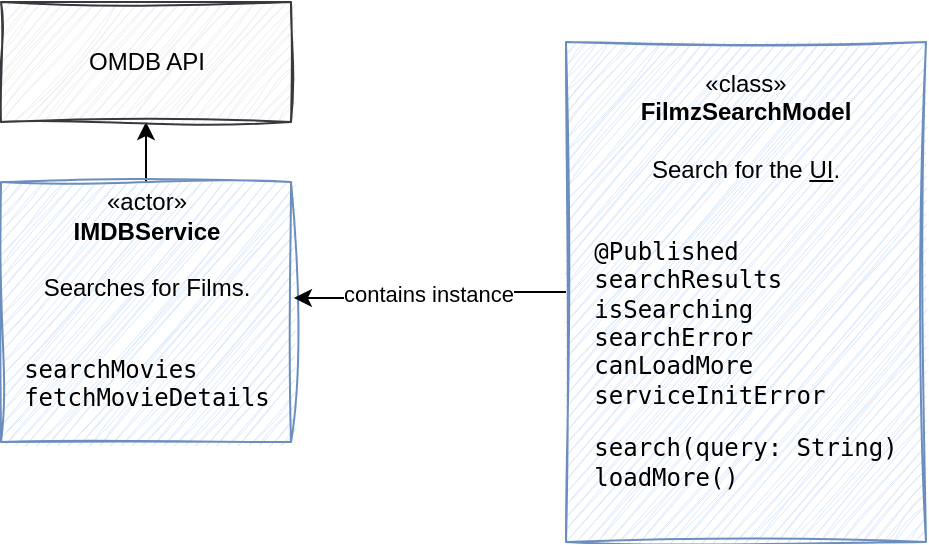 <mxfile version="26.0.16">
  <diagram name="Page-1" id="fC8uANzK3IzWBaoVTia8">
    <mxGraphModel dx="377" dy="822" grid="1" gridSize="10" guides="1" tooltips="1" connect="1" arrows="1" fold="1" page="1" pageScale="1" pageWidth="827" pageHeight="1169" math="0" shadow="0">
      <root>
        <mxCell id="0" />
        <mxCell id="1" parent="0" />
        <mxCell id="79tB9wOlwjXWK_jmAb76-2" style="edgeStyle=orthogonalEdgeStyle;rounded=0;orthogonalLoop=1;jettySize=auto;html=1;entryX=0.5;entryY=1;entryDx=0;entryDy=0;" parent="1" source="ugGi5KEEK_lPGR_BiLdL-1" target="79tB9wOlwjXWK_jmAb76-1" edge="1">
          <mxGeometry relative="1" as="geometry" />
        </mxCell>
        <mxCell id="ugGi5KEEK_lPGR_BiLdL-1" value="&lt;div&gt;«actor»&lt;br&gt;&lt;/div&gt;&lt;b&gt;IMDBService&lt;/b&gt;&lt;div&gt;&lt;br&gt;&lt;/div&gt;&lt;div&gt;Searches for Films.&lt;/div&gt;&lt;div&gt;&lt;br&gt;&lt;/div&gt;&lt;pre style=&quot;text-align: left;&quot;&gt;&lt;span style=&quot;background-color: transparent; color: light-dark(rgb(0, 0, 0), rgb(255, 255, 255));&quot;&gt;searchMovies&lt;br&gt;&lt;/span&gt;&lt;span style=&quot;background-color: transparent; color: light-dark(rgb(0, 0, 0), rgb(255, 255, 255));&quot;&gt;fetchMovieDetails&lt;/span&gt;&lt;/pre&gt;" style="rounded=0;whiteSpace=wrap;html=1;sketch=1;curveFitting=1;jiggle=2;fillColor=#dae8fc;strokeColor=#6c8ebf;" parent="1" vertex="1">
          <mxGeometry x="157.5" y="200" width="145" height="130" as="geometry" />
        </mxCell>
        <mxCell id="79tB9wOlwjXWK_jmAb76-1" value="&lt;div&gt;OMDB API&lt;/div&gt;" style="rounded=0;whiteSpace=wrap;html=1;sketch=1;curveFitting=1;jiggle=2;fillColor=#eeeeee;strokeColor=#36393d;" parent="1" vertex="1">
          <mxGeometry x="157.5" y="110" width="145" height="60" as="geometry" />
        </mxCell>
        <mxCell id="lJJdGCtURV4s-AuM9smU-1" value="&lt;div&gt;«class»&lt;br&gt;&lt;/div&gt;&lt;b&gt;FilmzSearchModel&lt;/b&gt;&lt;br&gt;&lt;div&gt;&lt;br&gt;&lt;/div&gt;&lt;div&gt;Search for the &lt;u&gt;UI&lt;/u&gt;.&lt;/div&gt;&lt;div&gt;&lt;br&gt;&lt;/div&gt;&lt;pre style=&quot;text-align: left;&quot;&gt;&lt;span style=&quot;background-color: transparent;&quot;&gt;&lt;font style=&quot;color: rgb(0, 0, 0);&quot;&gt;@Published&lt;br&gt;&lt;/font&gt;searchResults&lt;br&gt;&lt;font style=&quot;color: rgb(0, 0, 0);&quot;&gt;isSearching&lt;br&gt;&lt;/font&gt;&lt;/span&gt;searchError&lt;br/&gt;canLoadMore&lt;br/&gt;serviceInitError&lt;br/&gt;&lt;/pre&gt;&lt;pre style=&quot;text-align: left;&quot;&gt;search(query: String)&lt;br/&gt;loadMore()&lt;/pre&gt;" style="rounded=0;whiteSpace=wrap;html=1;sketch=1;curveFitting=1;jiggle=2;fillColor=#dae8fc;strokeColor=#6c8ebf;" vertex="1" parent="1">
          <mxGeometry x="440" y="130" width="180" height="250" as="geometry" />
        </mxCell>
        <mxCell id="lJJdGCtURV4s-AuM9smU-2" value="contains instance" style="edgeStyle=orthogonalEdgeStyle;rounded=0;orthogonalLoop=1;jettySize=auto;html=1;entryX=1.01;entryY=0.446;entryDx=0;entryDy=0;entryPerimeter=0;" edge="1" parent="1" source="lJJdGCtURV4s-AuM9smU-1" target="ugGi5KEEK_lPGR_BiLdL-1">
          <mxGeometry relative="1" as="geometry" />
        </mxCell>
      </root>
    </mxGraphModel>
  </diagram>
</mxfile>
